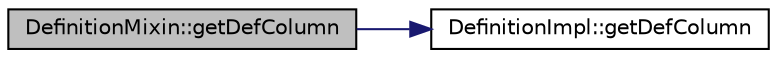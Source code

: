 digraph "DefinitionMixin::getDefColumn"
{
 // LATEX_PDF_SIZE
  edge [fontname="Helvetica",fontsize="10",labelfontname="Helvetica",labelfontsize="10"];
  node [fontname="Helvetica",fontsize="10",shape=record];
  rankdir="LR";
  Node1 [label="DefinitionMixin::getDefColumn",height=0.2,width=0.4,color="black", fillcolor="grey75", style="filled", fontcolor="black",tooltip=" "];
  Node1 -> Node2 [color="midnightblue",fontsize="10",style="solid",fontname="Helvetica"];
  Node2 [label="DefinitionImpl::getDefColumn",height=0.2,width=0.4,color="black", fillcolor="white", style="filled",URL="$classDefinitionImpl.html#afabecc292dfd3dbff6aca98c2b299259",tooltip=" "];
}
